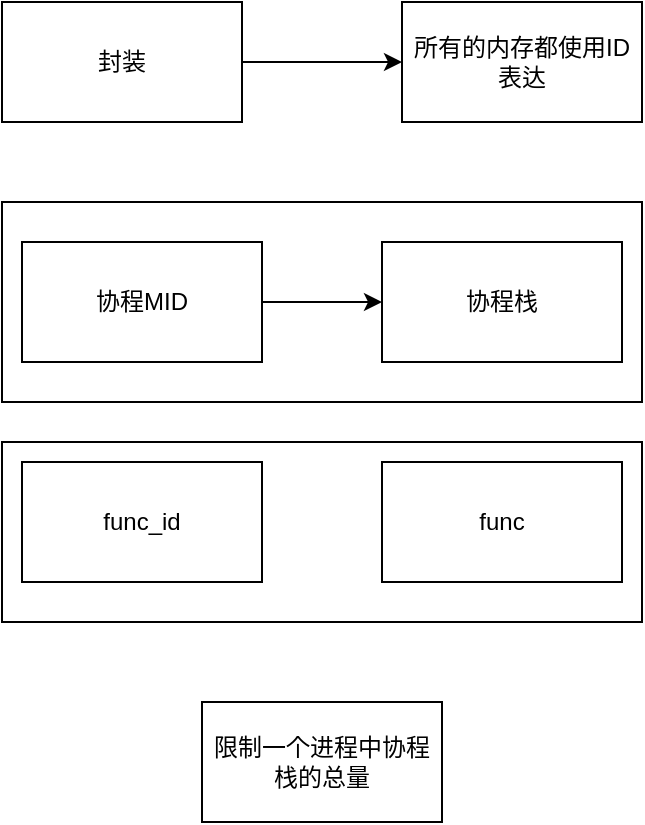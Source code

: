 <mxfile version="27.1.4">
  <diagram name="第 1 页" id="ZnehTZxmpBzL71FeeA5e">
    <mxGraphModel dx="761" dy="641" grid="1" gridSize="10" guides="1" tooltips="1" connect="1" arrows="1" fold="1" page="1" pageScale="1" pageWidth="827" pageHeight="1169" math="0" shadow="0">
      <root>
        <mxCell id="0" />
        <mxCell id="1" parent="0" />
        <mxCell id="wFVryW8biYOozEfweEoG-1" value="协程栈" style="rounded=0;whiteSpace=wrap;html=1;" vertex="1" parent="1">
          <mxGeometry x="230" y="140" width="120" height="60" as="geometry" />
        </mxCell>
        <mxCell id="wFVryW8biYOozEfweEoG-3" value="" style="edgeStyle=orthogonalEdgeStyle;rounded=0;orthogonalLoop=1;jettySize=auto;html=1;" edge="1" parent="1" source="wFVryW8biYOozEfweEoG-2" target="wFVryW8biYOozEfweEoG-1">
          <mxGeometry relative="1" as="geometry" />
        </mxCell>
        <mxCell id="wFVryW8biYOozEfweEoG-2" value="协程MID" style="rounded=0;whiteSpace=wrap;html=1;" vertex="1" parent="1">
          <mxGeometry x="50" y="140" width="120" height="60" as="geometry" />
        </mxCell>
        <mxCell id="wFVryW8biYOozEfweEoG-4" value="" style="rounded=0;whiteSpace=wrap;html=1;fillColor=none;" vertex="1" parent="1">
          <mxGeometry x="40" y="120" width="320" height="100" as="geometry" />
        </mxCell>
        <mxCell id="wFVryW8biYOozEfweEoG-5" value="func" style="rounded=0;whiteSpace=wrap;html=1;" vertex="1" parent="1">
          <mxGeometry x="230" y="250" width="120" height="60" as="geometry" />
        </mxCell>
        <mxCell id="wFVryW8biYOozEfweEoG-6" value="func_id" style="rounded=0;whiteSpace=wrap;html=1;" vertex="1" parent="1">
          <mxGeometry x="50" y="250" width="120" height="60" as="geometry" />
        </mxCell>
        <mxCell id="wFVryW8biYOozEfweEoG-10" value="" style="edgeStyle=orthogonalEdgeStyle;rounded=0;orthogonalLoop=1;jettySize=auto;html=1;" edge="1" parent="1" source="wFVryW8biYOozEfweEoG-8" target="wFVryW8biYOozEfweEoG-9">
          <mxGeometry relative="1" as="geometry" />
        </mxCell>
        <mxCell id="wFVryW8biYOozEfweEoG-8" value="封装" style="rounded=0;whiteSpace=wrap;html=1;" vertex="1" parent="1">
          <mxGeometry x="40" y="20" width="120" height="60" as="geometry" />
        </mxCell>
        <mxCell id="wFVryW8biYOozEfweEoG-9" value="所有的内存都使用ID表达" style="rounded=0;whiteSpace=wrap;html=1;" vertex="1" parent="1">
          <mxGeometry x="240" y="20" width="120" height="60" as="geometry" />
        </mxCell>
        <mxCell id="wFVryW8biYOozEfweEoG-11" value="" style="rounded=0;whiteSpace=wrap;html=1;fillColor=none;" vertex="1" parent="1">
          <mxGeometry x="40" y="240" width="320" height="90" as="geometry" />
        </mxCell>
        <mxCell id="wFVryW8biYOozEfweEoG-12" value="限制一个进程中协程栈的总量" style="rounded=0;whiteSpace=wrap;html=1;" vertex="1" parent="1">
          <mxGeometry x="140" y="370" width="120" height="60" as="geometry" />
        </mxCell>
      </root>
    </mxGraphModel>
  </diagram>
</mxfile>
